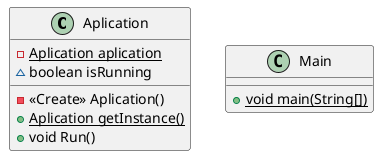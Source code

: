 @startuml
class Aplication {
- {static} Aplication aplication
~ boolean isRunning
- <<Create>> Aplication()
+ {static} Aplication getInstance()
+ void Run()
}
class Main {
+ {static} void main(String[])
}
@enduml